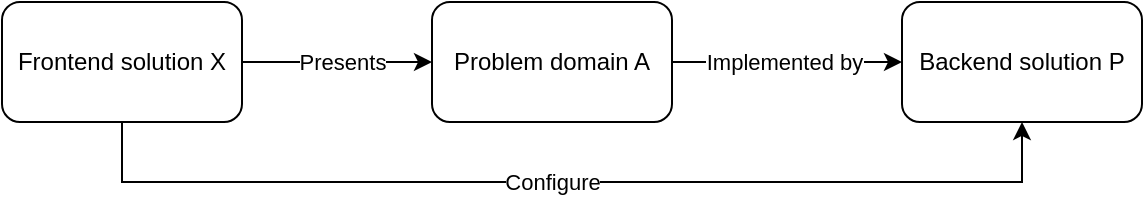 <mxfile version="20.8.17" type="device"><diagram name="Page-1" id="89v5fMjmlvW1tO4xWc43"><mxGraphModel dx="547" dy="329" grid="1" gridSize="10" guides="1" tooltips="1" connect="1" arrows="1" fold="1" page="1" pageScale="1" pageWidth="850" pageHeight="1100" math="0" shadow="0"><root><mxCell id="0"/><mxCell id="1" parent="0"/><mxCell id="ogEDcuWVNClOQqGuISe7-14" style="edgeStyle=orthogonalEdgeStyle;rounded=0;orthogonalLoop=1;jettySize=auto;html=1;exitX=1;exitY=0.5;exitDx=0;exitDy=0;entryX=0;entryY=0.5;entryDx=0;entryDy=0;" parent="1" source="ogEDcuWVNClOQqGuISe7-3" target="ogEDcuWVNClOQqGuISe7-5" edge="1"><mxGeometry relative="1" as="geometry"/></mxCell><mxCell id="ogEDcuWVNClOQqGuISe7-15" value="Presents" style="edgeLabel;html=1;align=center;verticalAlign=middle;resizable=0;points=[];" parent="ogEDcuWVNClOQqGuISe7-14" vertex="1" connectable="0"><mxGeometry x="0.191" y="2" relative="1" as="geometry"><mxPoint x="-7" y="2" as="offset"/></mxGeometry></mxCell><mxCell id="ogEDcuWVNClOQqGuISe7-20" style="edgeStyle=orthogonalEdgeStyle;rounded=0;orthogonalLoop=1;jettySize=auto;html=1;exitX=0.5;exitY=1;exitDx=0;exitDy=0;entryX=0.5;entryY=1;entryDx=0;entryDy=0;" parent="1" source="ogEDcuWVNClOQqGuISe7-3" target="ogEDcuWVNClOQqGuISe7-8" edge="1"><mxGeometry relative="1" as="geometry"><Array as="points"><mxPoint x="150" y="340"/><mxPoint x="600" y="340"/></Array></mxGeometry></mxCell><mxCell id="ogEDcuWVNClOQqGuISe7-21" value="Configure" style="edgeLabel;html=1;align=center;verticalAlign=middle;resizable=0;points=[];" parent="ogEDcuWVNClOQqGuISe7-20" vertex="1" connectable="0"><mxGeometry x="0.091" y="-3" relative="1" as="geometry"><mxPoint x="-33" y="-3" as="offset"/></mxGeometry></mxCell><mxCell id="ogEDcuWVNClOQqGuISe7-3" value="Frontend solution X" style="rounded=1;whiteSpace=wrap;html=1;" parent="1" vertex="1"><mxGeometry x="90" y="250" width="120" height="60" as="geometry"/></mxCell><mxCell id="ogEDcuWVNClOQqGuISe7-17" style="edgeStyle=orthogonalEdgeStyle;rounded=0;orthogonalLoop=1;jettySize=auto;html=1;exitX=1;exitY=0.5;exitDx=0;exitDy=0;entryX=0;entryY=0.5;entryDx=0;entryDy=0;" parent="1" source="ogEDcuWVNClOQqGuISe7-5" target="ogEDcuWVNClOQqGuISe7-8" edge="1"><mxGeometry relative="1" as="geometry"/></mxCell><mxCell id="ogEDcuWVNClOQqGuISe7-18" value="Implemented by" style="edgeLabel;html=1;align=center;verticalAlign=middle;resizable=0;points=[];" parent="ogEDcuWVNClOQqGuISe7-17" vertex="1" connectable="0"><mxGeometry x="-0.024" y="-6" relative="1" as="geometry"><mxPoint y="-6" as="offset"/></mxGeometry></mxCell><mxCell id="ogEDcuWVNClOQqGuISe7-5" value="Problem domain A" style="rounded=1;whiteSpace=wrap;html=1;" parent="1" vertex="1"><mxGeometry x="305" y="250" width="120" height="60" as="geometry"/></mxCell><mxCell id="ogEDcuWVNClOQqGuISe7-8" value="Backend solution P" style="rounded=1;whiteSpace=wrap;html=1;" parent="1" vertex="1"><mxGeometry x="540" y="250" width="120" height="60" as="geometry"/></mxCell></root></mxGraphModel></diagram></mxfile>